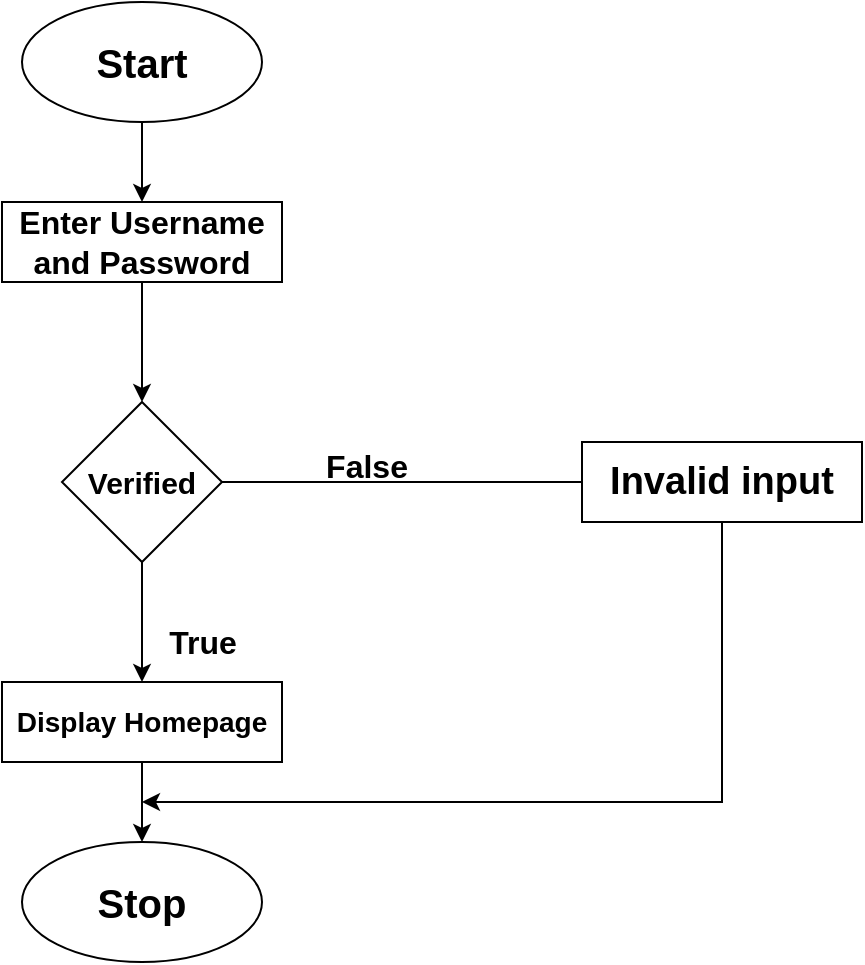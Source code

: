 <mxfile version="21.1.2" type="device" pages="4">
  <diagram name="Login" id="B1ZKlG0XnvrMCTPGUErc">
    <mxGraphModel dx="742" dy="496" grid="1" gridSize="10" guides="1" tooltips="1" connect="1" arrows="1" fold="1" page="1" pageScale="1" pageWidth="850" pageHeight="1100" math="0" shadow="0">
      <root>
        <mxCell id="0" />
        <mxCell id="1" parent="0" />
        <mxCell id="-qSwY19ZR7v_j09CRkrc-1" value="&lt;span style=&quot;font-size: 15px;&quot;&gt;&lt;b&gt;Verified&lt;/b&gt;&lt;/span&gt;" style="rhombus;whiteSpace=wrap;html=1;" parent="1" vertex="1">
          <mxGeometry x="180" y="220" width="80" height="80" as="geometry" />
        </mxCell>
        <mxCell id="-qSwY19ZR7v_j09CRkrc-2" value="&lt;b style=&quot;&quot;&gt;&lt;font style=&quot;font-size: 16px;&quot;&gt;Enter Username and Password&lt;/font&gt;&lt;/b&gt;" style="rounded=0;whiteSpace=wrap;html=1;" parent="1" vertex="1">
          <mxGeometry x="150" y="120" width="140" height="40" as="geometry" />
        </mxCell>
        <mxCell id="-qSwY19ZR7v_j09CRkrc-3" value="&lt;font style=&quot;font-size: 20px;&quot;&gt;&lt;b&gt;Start&lt;/b&gt;&lt;/font&gt;" style="ellipse;whiteSpace=wrap;html=1;" parent="1" vertex="1">
          <mxGeometry x="160" y="20" width="120" height="60" as="geometry" />
        </mxCell>
        <mxCell id="-qSwY19ZR7v_j09CRkrc-4" value="" style="endArrow=classic;html=1;rounded=0;exitX=0.5;exitY=1;exitDx=0;exitDy=0;entryX=0.5;entryY=0;entryDx=0;entryDy=0;" parent="1" source="-qSwY19ZR7v_j09CRkrc-3" target="-qSwY19ZR7v_j09CRkrc-2" edge="1">
          <mxGeometry width="50" height="50" relative="1" as="geometry">
            <mxPoint x="350" y="290" as="sourcePoint" />
            <mxPoint x="400" y="240" as="targetPoint" />
          </mxGeometry>
        </mxCell>
        <mxCell id="-qSwY19ZR7v_j09CRkrc-5" value="" style="endArrow=classic;html=1;rounded=0;exitX=0.5;exitY=1;exitDx=0;exitDy=0;entryX=0.5;entryY=0;entryDx=0;entryDy=0;" parent="1" source="-qSwY19ZR7v_j09CRkrc-2" target="-qSwY19ZR7v_j09CRkrc-1" edge="1">
          <mxGeometry width="50" height="50" relative="1" as="geometry">
            <mxPoint x="230" y="90" as="sourcePoint" />
            <mxPoint x="230" y="130" as="targetPoint" />
          </mxGeometry>
        </mxCell>
        <mxCell id="-qSwY19ZR7v_j09CRkrc-6" value="" style="endArrow=classic;html=1;rounded=0;entryX=0.5;entryY=0;entryDx=0;entryDy=0;exitX=0.5;exitY=1;exitDx=0;exitDy=0;" parent="1" source="-qSwY19ZR7v_j09CRkrc-1" edge="1">
          <mxGeometry width="50" height="50" relative="1" as="geometry">
            <mxPoint x="220" y="320" as="sourcePoint" />
            <mxPoint x="220" y="360" as="targetPoint" />
          </mxGeometry>
        </mxCell>
        <mxCell id="-qSwY19ZR7v_j09CRkrc-7" value="&lt;span style=&quot;font-size: 14px;&quot;&gt;&lt;b&gt;Display Homepage&lt;/b&gt;&lt;/span&gt;" style="rounded=0;whiteSpace=wrap;html=1;" parent="1" vertex="1">
          <mxGeometry x="150" y="360" width="140" height="40" as="geometry" />
        </mxCell>
        <mxCell id="-qSwY19ZR7v_j09CRkrc-8" value="&lt;b style=&quot;&quot;&gt;&lt;font style=&quot;font-size: 19px;&quot;&gt;Invalid input&lt;/font&gt;&lt;/b&gt;" style="rounded=0;whiteSpace=wrap;html=1;" parent="1" vertex="1">
          <mxGeometry x="440" y="240" width="140" height="40" as="geometry" />
        </mxCell>
        <mxCell id="-qSwY19ZR7v_j09CRkrc-9" value="&lt;font style=&quot;font-size: 20px;&quot;&gt;&lt;b&gt;Stop&lt;/b&gt;&lt;/font&gt;" style="ellipse;whiteSpace=wrap;html=1;" parent="1" vertex="1">
          <mxGeometry x="160" y="440" width="120" height="60" as="geometry" />
        </mxCell>
        <mxCell id="-qSwY19ZR7v_j09CRkrc-10" value="" style="endArrow=classic;html=1;rounded=0;exitX=0.5;exitY=1;exitDx=0;exitDy=0;entryX=0.5;entryY=0;entryDx=0;entryDy=0;" parent="1" source="-qSwY19ZR7v_j09CRkrc-7" target="-qSwY19ZR7v_j09CRkrc-9" edge="1">
          <mxGeometry width="50" height="50" relative="1" as="geometry">
            <mxPoint x="540" y="240" as="sourcePoint" />
            <mxPoint x="590" y="190" as="targetPoint" />
          </mxGeometry>
        </mxCell>
        <mxCell id="-qSwY19ZR7v_j09CRkrc-11" value="&lt;b&gt;&lt;font style=&quot;font-size: 16px;&quot;&gt;True&lt;/font&gt;&lt;/b&gt;" style="text;html=1;align=center;verticalAlign=middle;resizable=0;points=[];autosize=1;strokeColor=none;fillColor=none;fontSize=18;" parent="1" vertex="1">
          <mxGeometry x="222" y="320" width="56" height="40" as="geometry" />
        </mxCell>
        <mxCell id="-qSwY19ZR7v_j09CRkrc-12" value="&lt;b&gt;&lt;font style=&quot;font-size: 16px;&quot;&gt;False&lt;/font&gt;&lt;/b&gt;" style="text;html=1;align=center;verticalAlign=middle;resizable=0;points=[];autosize=1;strokeColor=none;fillColor=none;fontSize=18;" parent="1" vertex="1">
          <mxGeometry x="300" y="232" width="64" height="40" as="geometry" />
        </mxCell>
        <mxCell id="-qSwY19ZR7v_j09CRkrc-13" value="" style="endArrow=none;html=1;rounded=0;fontSize=18;exitX=1;exitY=0.5;exitDx=0;exitDy=0;entryX=0;entryY=0.5;entryDx=0;entryDy=0;" parent="1" source="-qSwY19ZR7v_j09CRkrc-1" target="-qSwY19ZR7v_j09CRkrc-8" edge="1">
          <mxGeometry width="50" height="50" relative="1" as="geometry">
            <mxPoint x="400" y="290" as="sourcePoint" />
            <mxPoint x="450" y="240" as="targetPoint" />
          </mxGeometry>
        </mxCell>
        <mxCell id="-qSwY19ZR7v_j09CRkrc-14" value="" style="endArrow=classic;html=1;rounded=0;fontSize=18;exitX=0.5;exitY=1;exitDx=0;exitDy=0;" parent="1" source="-qSwY19ZR7v_j09CRkrc-8" edge="1">
          <mxGeometry width="50" height="50" relative="1" as="geometry">
            <mxPoint x="400" y="290" as="sourcePoint" />
            <mxPoint x="220" y="420" as="targetPoint" />
            <Array as="points">
              <mxPoint x="510" y="420" />
            </Array>
          </mxGeometry>
        </mxCell>
      </root>
    </mxGraphModel>
  </diagram>
  <diagram id="cRNye-ufDglwwGyeWkvu" name="View Patients">
    <mxGraphModel dx="748" dy="496" grid="1" gridSize="6" guides="1" tooltips="1" connect="1" arrows="1" fold="1" page="1" pageScale="1" pageWidth="850" pageHeight="1100" math="0" shadow="0">
      <root>
        <mxCell id="0" />
        <mxCell id="1" parent="0" />
        <mxCell id="IsAwxXEGLkOXxdf7g-ot-1" value="&lt;font size=&quot;1&quot; style=&quot;&quot;&gt;&lt;span style=&quot;font-size: 11px;&quot;&gt;&lt;b&gt;If Patients are available&lt;/b&gt;&lt;/span&gt;&lt;/font&gt;" style="rhombus;whiteSpace=wrap;html=1;" parent="1" vertex="1">
          <mxGeometry x="168" y="220" width="102" height="80" as="geometry" />
        </mxCell>
        <mxCell id="IsAwxXEGLkOXxdf7g-ot-2" value="&lt;span style=&quot;font-size: 17px;&quot;&gt;&lt;b&gt;View Patients&lt;/b&gt;&lt;/span&gt;" style="rounded=0;whiteSpace=wrap;html=1;" parent="1" vertex="1">
          <mxGeometry x="150" y="120" width="140" height="40" as="geometry" />
        </mxCell>
        <mxCell id="IsAwxXEGLkOXxdf7g-ot-3" value="&lt;font style=&quot;font-size: 20px;&quot;&gt;&lt;b&gt;Start&lt;/b&gt;&lt;/font&gt;" style="ellipse;whiteSpace=wrap;html=1;" parent="1" vertex="1">
          <mxGeometry x="160" y="20" width="120" height="60" as="geometry" />
        </mxCell>
        <mxCell id="IsAwxXEGLkOXxdf7g-ot-4" value="" style="endArrow=classic;html=1;rounded=0;exitX=0.5;exitY=1;exitDx=0;exitDy=0;entryX=0.5;entryY=0;entryDx=0;entryDy=0;" parent="1" source="IsAwxXEGLkOXxdf7g-ot-3" target="IsAwxXEGLkOXxdf7g-ot-2" edge="1">
          <mxGeometry width="50" height="50" relative="1" as="geometry">
            <mxPoint x="350" y="290" as="sourcePoint" />
            <mxPoint x="400" y="240" as="targetPoint" />
          </mxGeometry>
        </mxCell>
        <mxCell id="IsAwxXEGLkOXxdf7g-ot-5" value="" style="endArrow=classic;html=1;rounded=0;exitX=0.5;exitY=1;exitDx=0;exitDy=0;entryX=0.5;entryY=0;entryDx=0;entryDy=0;" parent="1" source="IsAwxXEGLkOXxdf7g-ot-2" target="IsAwxXEGLkOXxdf7g-ot-1" edge="1">
          <mxGeometry width="50" height="50" relative="1" as="geometry">
            <mxPoint x="230" y="90" as="sourcePoint" />
            <mxPoint x="230" y="130" as="targetPoint" />
          </mxGeometry>
        </mxCell>
        <mxCell id="IsAwxXEGLkOXxdf7g-ot-6" value="" style="endArrow=classic;html=1;rounded=0;entryX=0.5;entryY=0;entryDx=0;entryDy=0;exitX=0.5;exitY=1;exitDx=0;exitDy=0;" parent="1" source="IsAwxXEGLkOXxdf7g-ot-1" target="IsAwxXEGLkOXxdf7g-ot-7" edge="1">
          <mxGeometry width="50" height="50" relative="1" as="geometry">
            <mxPoint x="220" y="320" as="sourcePoint" />
            <mxPoint x="220" y="360" as="targetPoint" />
          </mxGeometry>
        </mxCell>
        <mxCell id="IsAwxXEGLkOXxdf7g-ot-7" value="&lt;b style=&quot;&quot;&gt;&lt;font style=&quot;font-size: 17px;&quot;&gt;Display Patients&lt;/font&gt;&lt;/b&gt;" style="rounded=0;whiteSpace=wrap;html=1;" parent="1" vertex="1">
          <mxGeometry x="150" y="360" width="140" height="40" as="geometry" />
        </mxCell>
        <mxCell id="IsAwxXEGLkOXxdf7g-ot-8" value="&lt;b style=&quot;&quot;&gt;&lt;font style=&quot;font-size: 17px;&quot;&gt;Patients are not available&lt;/font&gt;&lt;/b&gt;" style="rounded=0;whiteSpace=wrap;html=1;" parent="1" vertex="1">
          <mxGeometry x="440" y="240" width="140" height="40" as="geometry" />
        </mxCell>
        <mxCell id="IsAwxXEGLkOXxdf7g-ot-9" value="&lt;font style=&quot;font-size: 20px;&quot;&gt;&lt;b&gt;Stop&lt;/b&gt;&lt;/font&gt;" style="ellipse;whiteSpace=wrap;html=1;" parent="1" vertex="1">
          <mxGeometry x="160" y="440" width="120" height="60" as="geometry" />
        </mxCell>
        <mxCell id="IsAwxXEGLkOXxdf7g-ot-10" value="" style="endArrow=classic;html=1;rounded=0;exitX=0.5;exitY=1;exitDx=0;exitDy=0;entryX=0.5;entryY=0;entryDx=0;entryDy=0;" parent="1" source="IsAwxXEGLkOXxdf7g-ot-7" target="IsAwxXEGLkOXxdf7g-ot-9" edge="1">
          <mxGeometry width="50" height="50" relative="1" as="geometry">
            <mxPoint x="540" y="240" as="sourcePoint" />
            <mxPoint x="590" y="190" as="targetPoint" />
          </mxGeometry>
        </mxCell>
        <mxCell id="IsAwxXEGLkOXxdf7g-ot-11" value="&lt;b&gt;&lt;font style=&quot;font-size: 16px;&quot;&gt;True&lt;/font&gt;&lt;/b&gt;" style="text;html=1;align=center;verticalAlign=middle;resizable=0;points=[];autosize=1;strokeColor=none;fillColor=none;fontSize=18;" parent="1" vertex="1">
          <mxGeometry x="222" y="320" width="56" height="40" as="geometry" />
        </mxCell>
        <mxCell id="IsAwxXEGLkOXxdf7g-ot-12" value="&lt;b&gt;&lt;font style=&quot;font-size: 16px;&quot;&gt;False&lt;/font&gt;&lt;/b&gt;" style="text;html=1;align=center;verticalAlign=middle;resizable=0;points=[];autosize=1;strokeColor=none;fillColor=none;fontSize=18;" parent="1" vertex="1">
          <mxGeometry x="300" y="232" width="64" height="40" as="geometry" />
        </mxCell>
        <mxCell id="IsAwxXEGLkOXxdf7g-ot-13" value="" style="endArrow=none;html=1;rounded=0;fontSize=18;exitX=1;exitY=0.5;exitDx=0;exitDy=0;entryX=0;entryY=0.5;entryDx=0;entryDy=0;" parent="1" source="IsAwxXEGLkOXxdf7g-ot-1" target="IsAwxXEGLkOXxdf7g-ot-8" edge="1">
          <mxGeometry width="50" height="50" relative="1" as="geometry">
            <mxPoint x="400" y="290" as="sourcePoint" />
            <mxPoint x="450" y="240" as="targetPoint" />
          </mxGeometry>
        </mxCell>
        <mxCell id="IsAwxXEGLkOXxdf7g-ot-14" value="" style="endArrow=classic;html=1;rounded=0;fontSize=18;exitX=0.5;exitY=1;exitDx=0;exitDy=0;" parent="1" source="IsAwxXEGLkOXxdf7g-ot-8" edge="1">
          <mxGeometry width="50" height="50" relative="1" as="geometry">
            <mxPoint x="400" y="290" as="sourcePoint" />
            <mxPoint x="220" y="420" as="targetPoint" />
            <Array as="points">
              <mxPoint x="510" y="420" />
            </Array>
          </mxGeometry>
        </mxCell>
      </root>
    </mxGraphModel>
  </diagram>
  <diagram id="cAPaI_GE0g2PhlJ8GPDD" name="View Appointmets">
    <mxGraphModel dx="748" dy="496" grid="1" gridSize="6" guides="1" tooltips="1" connect="1" arrows="1" fold="1" page="1" pageScale="1" pageWidth="850" pageHeight="1100" math="0" shadow="0">
      <root>
        <mxCell id="0" />
        <mxCell id="1" parent="0" />
        <mxCell id="YVe_4FzD52sSbWakgHbC-1" value="&lt;b style=&quot;&quot;&gt;&lt;font style=&quot;font-size: 12px;&quot;&gt;If Appointment is available&lt;/font&gt;&lt;/b&gt;" style="rhombus;whiteSpace=wrap;html=1;" parent="1" vertex="1">
          <mxGeometry x="150" y="209" width="138" height="102" as="geometry" />
        </mxCell>
        <mxCell id="YVe_4FzD52sSbWakgHbC-2" value="&lt;span style=&quot;font-size: 17px;&quot;&gt;&lt;b&gt;View Appointments&lt;/b&gt;&lt;/span&gt;" style="rounded=0;whiteSpace=wrap;html=1;" parent="1" vertex="1">
          <mxGeometry x="150" y="120" width="140" height="40" as="geometry" />
        </mxCell>
        <mxCell id="YVe_4FzD52sSbWakgHbC-3" value="&lt;font style=&quot;font-size: 20px;&quot;&gt;&lt;b&gt;Start&lt;/b&gt;&lt;/font&gt;" style="ellipse;whiteSpace=wrap;html=1;" parent="1" vertex="1">
          <mxGeometry x="160" y="20" width="120" height="60" as="geometry" />
        </mxCell>
        <mxCell id="YVe_4FzD52sSbWakgHbC-4" value="" style="endArrow=classic;html=1;rounded=0;exitX=0.5;exitY=1;exitDx=0;exitDy=0;entryX=0.5;entryY=0;entryDx=0;entryDy=0;" parent="1" source="YVe_4FzD52sSbWakgHbC-3" target="YVe_4FzD52sSbWakgHbC-2" edge="1">
          <mxGeometry width="50" height="50" relative="1" as="geometry">
            <mxPoint x="350" y="290" as="sourcePoint" />
            <mxPoint x="400" y="240" as="targetPoint" />
          </mxGeometry>
        </mxCell>
        <mxCell id="YVe_4FzD52sSbWakgHbC-5" value="" style="endArrow=classic;html=1;rounded=0;entryX=0.5;entryY=0;entryDx=0;entryDy=0;exitX=0.5;exitY=1;exitDx=0;exitDy=0;" parent="1" source="YVe_4FzD52sSbWakgHbC-2" target="YVe_4FzD52sSbWakgHbC-1" edge="1">
          <mxGeometry width="50" height="50" relative="1" as="geometry">
            <mxPoint x="219" y="162" as="sourcePoint" />
            <mxPoint x="230" y="130" as="targetPoint" />
          </mxGeometry>
        </mxCell>
        <mxCell id="YVe_4FzD52sSbWakgHbC-6" value="" style="endArrow=classic;html=1;rounded=0;entryX=0.5;entryY=0;entryDx=0;entryDy=0;exitX=0.5;exitY=1;exitDx=0;exitDy=0;" parent="1" source="YVe_4FzD52sSbWakgHbC-1" target="YVe_4FzD52sSbWakgHbC-7" edge="1">
          <mxGeometry width="50" height="50" relative="1" as="geometry">
            <mxPoint x="220" y="320" as="sourcePoint" />
            <mxPoint x="220" y="360" as="targetPoint" />
          </mxGeometry>
        </mxCell>
        <mxCell id="YVe_4FzD52sSbWakgHbC-7" value="&lt;span style=&quot;font-size: 14px;&quot;&gt;&lt;b&gt;Display Appointments&lt;/b&gt;&lt;/span&gt;" style="rounded=0;whiteSpace=wrap;html=1;" parent="1" vertex="1">
          <mxGeometry x="150" y="360" width="140" height="40" as="geometry" />
        </mxCell>
        <mxCell id="YVe_4FzD52sSbWakgHbC-8" value="&lt;b style=&quot;&quot;&gt;&lt;font style=&quot;font-size: 19px;&quot;&gt;Invalid input&lt;/font&gt;&lt;/b&gt;" style="rounded=0;whiteSpace=wrap;html=1;" parent="1" vertex="1">
          <mxGeometry x="440" y="240" width="140" height="40" as="geometry" />
        </mxCell>
        <mxCell id="YVe_4FzD52sSbWakgHbC-9" value="&lt;font style=&quot;font-size: 20px;&quot;&gt;&lt;b&gt;Stop&lt;/b&gt;&lt;/font&gt;" style="ellipse;whiteSpace=wrap;html=1;" parent="1" vertex="1">
          <mxGeometry x="160" y="440" width="120" height="60" as="geometry" />
        </mxCell>
        <mxCell id="YVe_4FzD52sSbWakgHbC-10" value="" style="endArrow=classic;html=1;rounded=0;exitX=0.5;exitY=1;exitDx=0;exitDy=0;entryX=0.5;entryY=0;entryDx=0;entryDy=0;" parent="1" source="YVe_4FzD52sSbWakgHbC-7" target="YVe_4FzD52sSbWakgHbC-9" edge="1">
          <mxGeometry width="50" height="50" relative="1" as="geometry">
            <mxPoint x="540" y="240" as="sourcePoint" />
            <mxPoint x="590" y="190" as="targetPoint" />
          </mxGeometry>
        </mxCell>
        <mxCell id="YVe_4FzD52sSbWakgHbC-11" value="&lt;b&gt;&lt;font style=&quot;font-size: 16px;&quot;&gt;True&lt;/font&gt;&lt;/b&gt;" style="text;html=1;align=center;verticalAlign=middle;resizable=0;points=[];autosize=1;strokeColor=none;fillColor=none;fontSize=18;" parent="1" vertex="1">
          <mxGeometry x="222" y="320" width="56" height="40" as="geometry" />
        </mxCell>
        <mxCell id="YVe_4FzD52sSbWakgHbC-12" value="&lt;b&gt;&lt;font style=&quot;font-size: 16px;&quot;&gt;False&lt;/font&gt;&lt;/b&gt;" style="text;html=1;align=center;verticalAlign=middle;resizable=0;points=[];autosize=1;strokeColor=none;fillColor=none;fontSize=18;" parent="1" vertex="1">
          <mxGeometry x="300" y="232" width="64" height="40" as="geometry" />
        </mxCell>
        <mxCell id="YVe_4FzD52sSbWakgHbC-13" value="" style="endArrow=none;html=1;rounded=0;fontSize=18;exitX=1;exitY=0.5;exitDx=0;exitDy=0;entryX=0;entryY=0.5;entryDx=0;entryDy=0;" parent="1" source="YVe_4FzD52sSbWakgHbC-1" target="YVe_4FzD52sSbWakgHbC-8" edge="1">
          <mxGeometry width="50" height="50" relative="1" as="geometry">
            <mxPoint x="400" y="290" as="sourcePoint" />
            <mxPoint x="450" y="240" as="targetPoint" />
          </mxGeometry>
        </mxCell>
        <mxCell id="YVe_4FzD52sSbWakgHbC-14" value="" style="endArrow=classic;html=1;rounded=0;fontSize=18;exitX=0.5;exitY=1;exitDx=0;exitDy=0;" parent="1" source="YVe_4FzD52sSbWakgHbC-8" edge="1">
          <mxGeometry width="50" height="50" relative="1" as="geometry">
            <mxPoint x="400" y="290" as="sourcePoint" />
            <mxPoint x="220" y="420" as="targetPoint" />
            <Array as="points">
              <mxPoint x="510" y="420" />
            </Array>
          </mxGeometry>
        </mxCell>
      </root>
    </mxGraphModel>
  </diagram>
  <diagram id="fom19uQCbYAKYwnvnQxw" name="Prescription details">
    <mxGraphModel dx="748" dy="496" grid="1" gridSize="6" guides="1" tooltips="1" connect="1" arrows="1" fold="1" page="1" pageScale="1" pageWidth="850" pageHeight="1100" math="0" shadow="0">
      <root>
        <mxCell id="0" />
        <mxCell id="1" parent="0" />
        <mxCell id="K6U9dcxhuJ7X8H-C2XiM-1" value="" style="ellipse;whiteSpace=wrap;html=1;" parent="1" vertex="1">
          <mxGeometry x="350" y="60" width="120" height="60" as="geometry" />
        </mxCell>
        <mxCell id="K6U9dcxhuJ7X8H-C2XiM-2" value="&lt;font style=&quot;font-size: 20px;&quot;&gt;&lt;b&gt;Stop&lt;/b&gt;&lt;/font&gt;" style="ellipse;whiteSpace=wrap;html=1;" parent="1" vertex="1">
          <mxGeometry x="360" y="510" width="120" height="60" as="geometry" />
        </mxCell>
        <mxCell id="K6U9dcxhuJ7X8H-C2XiM-3" value="&lt;font size=&quot;3&quot;&gt;&lt;b&gt;Add Prescriptions&lt;/b&gt;&lt;/font&gt;" style="rounded=0;whiteSpace=wrap;html=1;" parent="1" vertex="1">
          <mxGeometry x="90" y="160" width="140" height="40" as="geometry" />
        </mxCell>
        <mxCell id="K6U9dcxhuJ7X8H-C2XiM-4" value="&lt;font size=&quot;3&quot;&gt;&lt;b&gt;Invalid input&lt;/b&gt;&lt;/font&gt;" style="rounded=0;whiteSpace=wrap;html=1;" parent="1" vertex="1">
          <mxGeometry x="280" y="330" width="140" height="40" as="geometry" />
        </mxCell>
        <mxCell id="K6U9dcxhuJ7X8H-C2XiM-5" value="&lt;b style=&quot;&quot;&gt;&lt;font style=&quot;font-size: 16px;&quot;&gt;Delete Prescription&lt;/font&gt;&lt;/b&gt;" style="rounded=0;whiteSpace=wrap;html=1;" parent="1" vertex="1">
          <mxGeometry x="570" y="160" width="140" height="40" as="geometry" />
        </mxCell>
        <mxCell id="K6U9dcxhuJ7X8H-C2XiM-6" value="&lt;b style=&quot;&quot;&gt;&lt;font style=&quot;font-size: 15px;&quot;&gt;Prescription added successfully&lt;/font&gt;&lt;/b&gt;" style="rounded=0;whiteSpace=wrap;html=1;" parent="1" vertex="1">
          <mxGeometry x="90" y="430" width="140" height="40" as="geometry" />
        </mxCell>
        <mxCell id="K6U9dcxhuJ7X8H-C2XiM-7" value="&lt;b style=&quot;&quot;&gt;&lt;font style=&quot;font-size: 14px;&quot;&gt;Prescription deleted successfully&lt;/font&gt;&lt;/b&gt;" style="rounded=0;whiteSpace=wrap;html=1;" parent="1" vertex="1">
          <mxGeometry x="575" y="426" width="140" height="40" as="geometry" />
        </mxCell>
        <mxCell id="K6U9dcxhuJ7X8H-C2XiM-8" value="&lt;font style=&quot;font-size: 14px;&quot;&gt;&lt;b&gt;No Prescription Details Available&lt;/b&gt;&lt;/font&gt;" style="rounded=0;whiteSpace=wrap;html=1;" parent="1" vertex="1">
          <mxGeometry x="780" y="330" width="140" height="40" as="geometry" />
        </mxCell>
        <mxCell id="K6U9dcxhuJ7X8H-C2XiM-9" value="&lt;span style=&quot;font-size: 14px;&quot;&gt;&lt;b&gt;Validation&lt;/b&gt;&lt;/span&gt;" style="rhombus;whiteSpace=wrap;html=1;" parent="1" vertex="1">
          <mxGeometry x="606" y="310" width="78" height="80" as="geometry" />
        </mxCell>
        <mxCell id="K6U9dcxhuJ7X8H-C2XiM-10" value="&lt;font style=&quot;font-size: 14px;&quot;&gt;&lt;b&gt;Validation&lt;/b&gt;&lt;/font&gt;" style="rhombus;whiteSpace=wrap;html=1;" parent="1" vertex="1">
          <mxGeometry x="120" y="310" width="80" height="80" as="geometry" />
        </mxCell>
        <mxCell id="K6U9dcxhuJ7X8H-C2XiM-11" value="" style="endArrow=none;html=1;rounded=0;entryX=0.5;entryY=1;entryDx=0;entryDy=0;" parent="1" target="K6U9dcxhuJ7X8H-C2XiM-1" edge="1">
          <mxGeometry width="50" height="50" relative="1" as="geometry">
            <mxPoint x="410" y="140" as="sourcePoint" />
            <mxPoint x="530" y="290" as="targetPoint" />
          </mxGeometry>
        </mxCell>
        <mxCell id="K6U9dcxhuJ7X8H-C2XiM-12" value="" style="endArrow=classic;startArrow=classic;html=1;rounded=0;exitX=0.5;exitY=0;exitDx=0;exitDy=0;" parent="1" source="K6U9dcxhuJ7X8H-C2XiM-3" edge="1">
          <mxGeometry width="50" height="50" relative="1" as="geometry">
            <mxPoint x="170" y="140" as="sourcePoint" />
            <mxPoint x="640" y="160" as="targetPoint" />
            <Array as="points">
              <mxPoint x="160" y="140" />
              <mxPoint x="425" y="140" />
              <mxPoint x="640" y="140" />
            </Array>
          </mxGeometry>
        </mxCell>
        <mxCell id="K6U9dcxhuJ7X8H-C2XiM-13" value="" style="endArrow=classic;html=1;rounded=0;exitX=0.5;exitY=1;exitDx=0;exitDy=0;" parent="1" source="K6U9dcxhuJ7X8H-C2XiM-3" target="K6U9dcxhuJ7X8H-C2XiM-10" edge="1">
          <mxGeometry width="50" height="50" relative="1" as="geometry">
            <mxPoint x="480" y="340" as="sourcePoint" />
            <mxPoint x="530" y="290" as="targetPoint" />
          </mxGeometry>
        </mxCell>
        <mxCell id="K6U9dcxhuJ7X8H-C2XiM-14" value="" style="endArrow=classic;html=1;rounded=0;exitX=1;exitY=0.5;exitDx=0;exitDy=0;entryX=0;entryY=0.5;entryDx=0;entryDy=0;" parent="1" source="K6U9dcxhuJ7X8H-C2XiM-10" target="K6U9dcxhuJ7X8H-C2XiM-4" edge="1">
          <mxGeometry width="50" height="50" relative="1" as="geometry">
            <mxPoint x="480" y="340" as="sourcePoint" />
            <mxPoint x="530" y="290" as="targetPoint" />
          </mxGeometry>
        </mxCell>
        <mxCell id="K6U9dcxhuJ7X8H-C2XiM-15" value="" style="endArrow=classic;html=1;rounded=0;exitX=0.5;exitY=1;exitDx=0;exitDy=0;entryX=0.5;entryY=0;entryDx=0;entryDy=0;" parent="1" source="K6U9dcxhuJ7X8H-C2XiM-10" target="K6U9dcxhuJ7X8H-C2XiM-6" edge="1">
          <mxGeometry width="50" height="50" relative="1" as="geometry">
            <mxPoint x="480" y="340" as="sourcePoint" />
            <mxPoint x="530" y="290" as="targetPoint" />
          </mxGeometry>
        </mxCell>
        <mxCell id="K6U9dcxhuJ7X8H-C2XiM-16" value="" style="endArrow=classic;html=1;rounded=0;exitX=0.5;exitY=0;exitDx=0;exitDy=0;" parent="1" source="K6U9dcxhuJ7X8H-C2XiM-4" edge="1">
          <mxGeometry width="50" height="50" relative="1" as="geometry">
            <mxPoint x="480" y="340" as="sourcePoint" />
            <mxPoint x="160" y="210" as="targetPoint" />
            <Array as="points">
              <mxPoint x="350" y="210" />
            </Array>
          </mxGeometry>
        </mxCell>
        <mxCell id="K6U9dcxhuJ7X8H-C2XiM-17" value="" style="endArrow=classic;html=1;rounded=0;exitX=0.5;exitY=1;exitDx=0;exitDy=0;entryX=0;entryY=0.5;entryDx=0;entryDy=0;" parent="1" source="K6U9dcxhuJ7X8H-C2XiM-6" target="K6U9dcxhuJ7X8H-C2XiM-2" edge="1">
          <mxGeometry width="50" height="50" relative="1" as="geometry">
            <mxPoint x="480" y="340" as="sourcePoint" />
            <mxPoint x="160" y="560" as="targetPoint" />
            <Array as="points">
              <mxPoint x="160" y="540" />
            </Array>
          </mxGeometry>
        </mxCell>
        <mxCell id="K6U9dcxhuJ7X8H-C2XiM-18" value="" style="endArrow=classic;html=1;rounded=0;entryX=1;entryY=0.5;entryDx=0;entryDy=0;exitX=0.55;exitY=0.975;exitDx=0;exitDy=0;exitPerimeter=0;" parent="1" source="K6U9dcxhuJ7X8H-C2XiM-8" target="K6U9dcxhuJ7X8H-C2XiM-2" edge="1">
          <mxGeometry width="50" height="50" relative="1" as="geometry">
            <mxPoint x="852" y="378" as="sourcePoint" />
            <mxPoint x="850" y="560" as="targetPoint" />
            <Array as="points">
              <mxPoint x="858" y="540" />
            </Array>
          </mxGeometry>
        </mxCell>
        <mxCell id="K6U9dcxhuJ7X8H-C2XiM-19" value="" style="endArrow=classic;html=1;rounded=0;entryX=0.5;entryY=0;entryDx=0;entryDy=0;exitX=0.5;exitY=1;exitDx=0;exitDy=0;" parent="1" source="K6U9dcxhuJ7X8H-C2XiM-5" target="K6U9dcxhuJ7X8H-C2XiM-9" edge="1">
          <mxGeometry width="50" height="50" relative="1" as="geometry">
            <mxPoint x="480" y="340" as="sourcePoint" />
            <mxPoint x="530" y="290" as="targetPoint" />
          </mxGeometry>
        </mxCell>
        <mxCell id="K6U9dcxhuJ7X8H-C2XiM-20" value="" style="endArrow=classic;html=1;rounded=0;exitX=0.5;exitY=1;exitDx=0;exitDy=0;" parent="1" source="K6U9dcxhuJ7X8H-C2XiM-9" target="K6U9dcxhuJ7X8H-C2XiM-7" edge="1">
          <mxGeometry width="50" height="50" relative="1" as="geometry">
            <mxPoint x="480" y="340" as="sourcePoint" />
            <mxPoint x="530" y="290" as="targetPoint" />
          </mxGeometry>
        </mxCell>
        <mxCell id="K6U9dcxhuJ7X8H-C2XiM-21" value="" style="endArrow=none;html=1;rounded=0;" parent="1" edge="1">
          <mxGeometry width="50" height="50" relative="1" as="geometry">
            <mxPoint x="648" y="540" as="sourcePoint" />
            <mxPoint x="648" y="462" as="targetPoint" />
          </mxGeometry>
        </mxCell>
        <mxCell id="K6U9dcxhuJ7X8H-C2XiM-22" value="" style="endArrow=classic;html=1;rounded=0;entryX=0;entryY=0.5;entryDx=0;entryDy=0;exitX=1;exitY=0.5;exitDx=0;exitDy=0;" parent="1" source="K6U9dcxhuJ7X8H-C2XiM-9" target="K6U9dcxhuJ7X8H-C2XiM-8" edge="1">
          <mxGeometry width="50" height="50" relative="1" as="geometry">
            <mxPoint x="480" y="340" as="sourcePoint" />
            <mxPoint x="530" y="290" as="targetPoint" />
          </mxGeometry>
        </mxCell>
        <mxCell id="K6U9dcxhuJ7X8H-C2XiM-23" value="&lt;font size=&quot;3&quot;&gt;&lt;b&gt;Start&lt;/b&gt;&lt;/font&gt;" style="text;strokeColor=none;align=center;fillColor=none;html=1;verticalAlign=middle;whiteSpace=wrap;rounded=0;" parent="1" vertex="1">
          <mxGeometry x="380" y="75" width="60" height="30" as="geometry" />
        </mxCell>
        <mxCell id="K6U9dcxhuJ7X8H-C2XiM-24" value="&lt;b&gt;False&lt;/b&gt;" style="text;html=1;align=center;verticalAlign=middle;resizable=0;points=[];autosize=1;strokeColor=none;fillColor=none;fontSize=14;" parent="1" vertex="1">
          <mxGeometry x="200" y="320" width="60" height="30" as="geometry" />
        </mxCell>
        <mxCell id="K6U9dcxhuJ7X8H-C2XiM-25" value="&lt;b&gt;True&lt;/b&gt;" style="text;html=1;align=center;verticalAlign=middle;resizable=0;points=[];autosize=1;strokeColor=none;fillColor=none;fontSize=14;" parent="1" vertex="1">
          <mxGeometry x="175" y="405" width="50" height="30" as="geometry" />
        </mxCell>
        <mxCell id="K6U9dcxhuJ7X8H-C2XiM-26" value="&lt;b&gt;False&lt;/b&gt;" style="text;html=1;align=center;verticalAlign=middle;resizable=0;points=[];autosize=1;strokeColor=none;fillColor=none;fontSize=14;" parent="1" vertex="1">
          <mxGeometry x="702" y="324" width="60" height="30" as="geometry" />
        </mxCell>
        <mxCell id="K6U9dcxhuJ7X8H-C2XiM-27" value="&lt;b&gt;True&lt;/b&gt;" style="text;html=1;align=center;verticalAlign=middle;resizable=0;points=[];autosize=1;strokeColor=none;fillColor=none;fontSize=14;" parent="1" vertex="1">
          <mxGeometry x="639" y="405" width="50" height="30" as="geometry" />
        </mxCell>
        <mxCell id="K6U9dcxhuJ7X8H-C2XiM-28" value="&lt;b style=&quot;border-color: var(--border-color);&quot;&gt;&lt;font style=&quot;font-size: 15px;&quot;&gt;Add Prescription Details&lt;/font&gt;&lt;/b&gt;" style="shape=parallelogram;perimeter=parallelogramPerimeter;whiteSpace=wrap;html=1;fixedSize=1;fontSize=16;" parent="1" vertex="1">
          <mxGeometry x="78" y="222" width="156" height="60" as="geometry" />
        </mxCell>
        <mxCell id="K6U9dcxhuJ7X8H-C2XiM-29" value="&lt;b style=&quot;border-color: var(--border-color);&quot;&gt;&lt;font style=&quot;font-size: 15px;&quot;&gt;Delete Prescription Details&lt;/font&gt;&lt;/b&gt;" style="shape=parallelogram;perimeter=parallelogramPerimeter;whiteSpace=wrap;html=1;fixedSize=1;fontSize=16;" parent="1" vertex="1">
          <mxGeometry x="557" y="218" width="166" height="64" as="geometry" />
        </mxCell>
        <mxCell id="Uq5QZ6GRBP6bQhmyxETi-1" style="edgeStyle=orthogonalEdgeStyle;rounded=0;orthogonalLoop=1;jettySize=auto;html=1;exitX=0.5;exitY=1;exitDx=0;exitDy=0;" edge="1" parent="1" source="K6U9dcxhuJ7X8H-C2XiM-9" target="K6U9dcxhuJ7X8H-C2XiM-9">
          <mxGeometry relative="1" as="geometry" />
        </mxCell>
      </root>
    </mxGraphModel>
  </diagram>
</mxfile>
